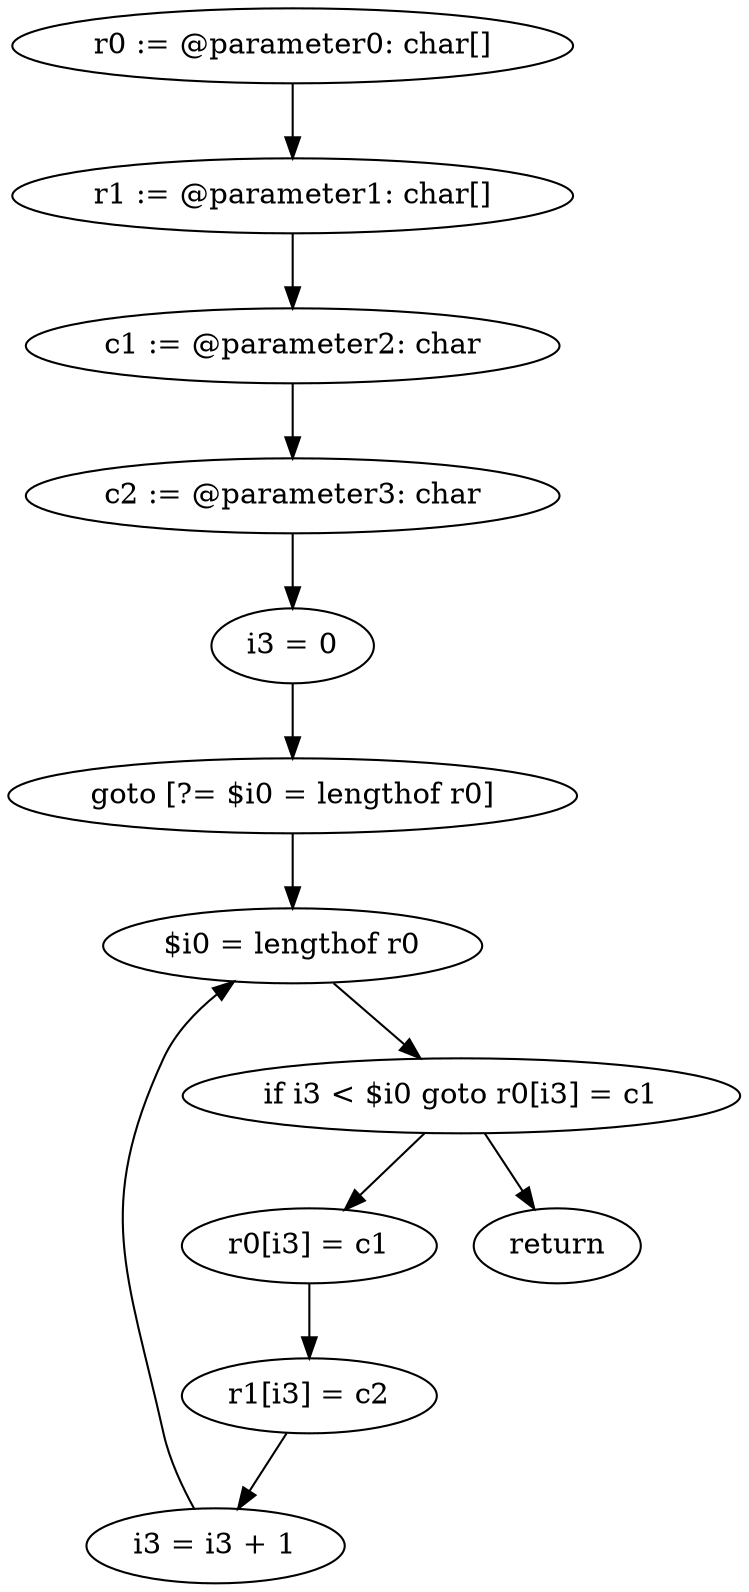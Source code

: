 digraph "unitGraph" {
    "r0 := @parameter0: char[]"
    "r1 := @parameter1: char[]"
    "c1 := @parameter2: char"
    "c2 := @parameter3: char"
    "i3 = 0"
    "goto [?= $i0 = lengthof r0]"
    "r0[i3] = c1"
    "r1[i3] = c2"
    "i3 = i3 + 1"
    "$i0 = lengthof r0"
    "if i3 < $i0 goto r0[i3] = c1"
    "return"
    "r0 := @parameter0: char[]"->"r1 := @parameter1: char[]";
    "r1 := @parameter1: char[]"->"c1 := @parameter2: char";
    "c1 := @parameter2: char"->"c2 := @parameter3: char";
    "c2 := @parameter3: char"->"i3 = 0";
    "i3 = 0"->"goto [?= $i0 = lengthof r0]";
    "goto [?= $i0 = lengthof r0]"->"$i0 = lengthof r0";
    "r0[i3] = c1"->"r1[i3] = c2";
    "r1[i3] = c2"->"i3 = i3 + 1";
    "i3 = i3 + 1"->"$i0 = lengthof r0";
    "$i0 = lengthof r0"->"if i3 < $i0 goto r0[i3] = c1";
    "if i3 < $i0 goto r0[i3] = c1"->"return";
    "if i3 < $i0 goto r0[i3] = c1"->"r0[i3] = c1";
}
